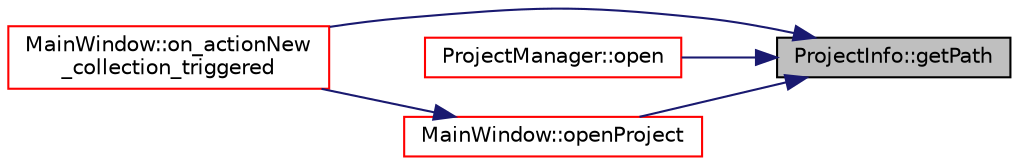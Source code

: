 digraph "ProjectInfo::getPath"
{
 // LATEX_PDF_SIZE
  edge [fontname="Helvetica",fontsize="10",labelfontname="Helvetica",labelfontsize="10"];
  node [fontname="Helvetica",fontsize="10",shape=record];
  rankdir="RL";
  Node1 [label="ProjectInfo::getPath",height=0.2,width=0.4,color="black", fillcolor="grey75", style="filled", fontcolor="black",tooltip=" "];
  Node1 -> Node2 [dir="back",color="midnightblue",fontsize="10",style="solid",fontname="Helvetica"];
  Node2 [label="MainWindow::on_actionNew\l_collection_triggered",height=0.2,width=0.4,color="red", fillcolor="white", style="filled",URL="$class_main_window.html#a71f34c62abc6178a05f5b0fd9965e7e0",tooltip=" "];
  Node1 -> Node5 [dir="back",color="midnightblue",fontsize="10",style="solid",fontname="Helvetica"];
  Node5 [label="ProjectManager::open",height=0.2,width=0.4,color="red", fillcolor="white", style="filled",URL="$class_project_manager.html#ac970236f08b83d3edbae94ba2e8947bc",tooltip=" "];
  Node1 -> Node7 [dir="back",color="midnightblue",fontsize="10",style="solid",fontname="Helvetica"];
  Node7 [label="MainWindow::openProject",height=0.2,width=0.4,color="red", fillcolor="white", style="filled",URL="$class_main_window.html#aabba421121a791ec3aa10a742f37790a",tooltip=" "];
  Node7 -> Node2 [dir="back",color="midnightblue",fontsize="10",style="solid",fontname="Helvetica"];
}
